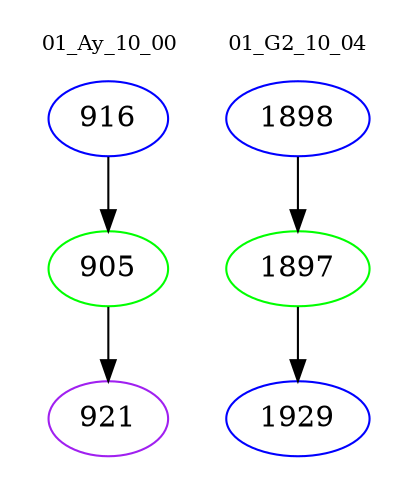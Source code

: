 digraph{
subgraph cluster_0 {
color = white
label = "01_Ay_10_00";
fontsize=10;
T0_916 [label="916", color="blue"]
T0_916 -> T0_905 [color="black"]
T0_905 [label="905", color="green"]
T0_905 -> T0_921 [color="black"]
T0_921 [label="921", color="purple"]
}
subgraph cluster_1 {
color = white
label = "01_G2_10_04";
fontsize=10;
T1_1898 [label="1898", color="blue"]
T1_1898 -> T1_1897 [color="black"]
T1_1897 [label="1897", color="green"]
T1_1897 -> T1_1929 [color="black"]
T1_1929 [label="1929", color="blue"]
}
}
